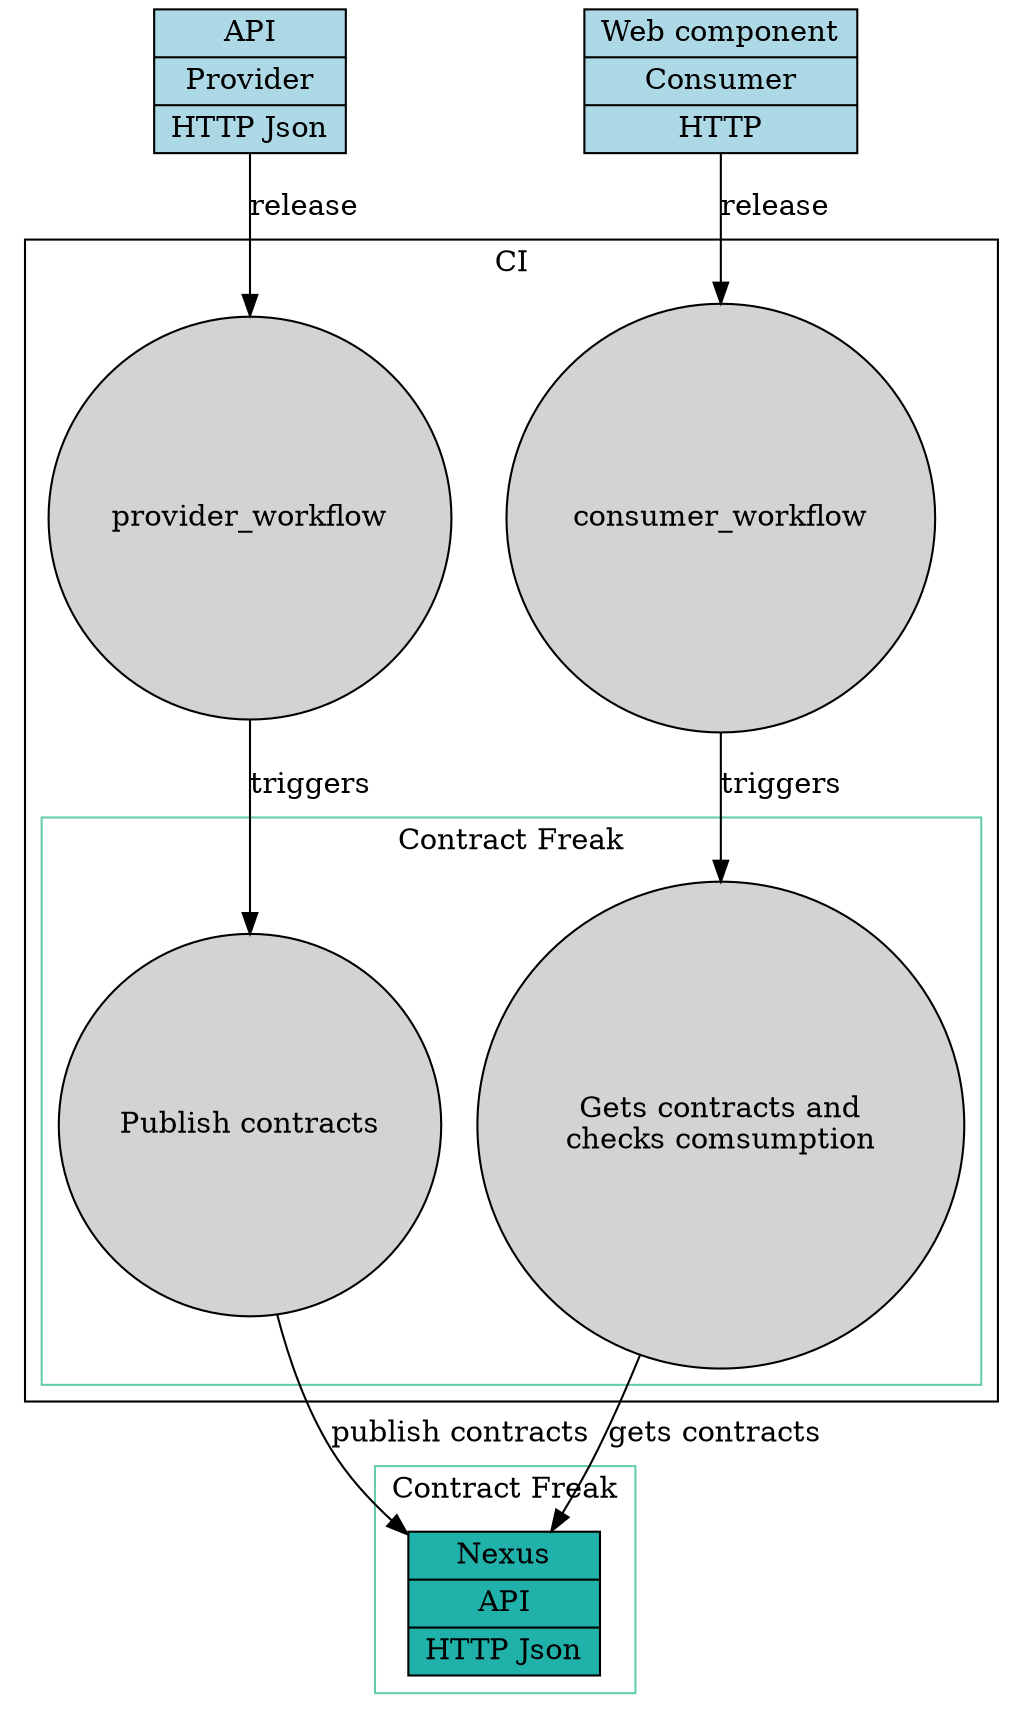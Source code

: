 digraph C1 {
    node [shape = record, style = filled];

    subgraph cluster_0 {
        node [fillcolor = lightseagreen];
        color = aquamarine3;
        label = "Contract Freak";

        contract_testing_app [label = "{ Nexus | API | HTTP Json }"];
    }

    subgraph cluster_1 {
        node [shape = circle];
        label = "CI";

        provider_workflow;
        consumer_workflow;

        provider_workflow -> publish_contract_job [label = "triggers"];
        consumer_workflow -> gets_contract_job [label = "triggers"];

        subgraph cluster_10 {
            node [fillcolor = lightseagreen];
            label = "Contract Freak"
            color = aquamarine3;

            publish_contract_job [label = "Publish contracts"];
            gets_contract_job [label = "Gets contracts and
checks comsumption"];

            publish_contract_job -> contract_testing_app [label = "publish contracts"];
            gets_contract_job -> contract_testing_app [label = "gets contracts"];
        }
    }

    api [fillcolor = "lightblue", label = "{ API | Provider | HTTP Json}"];
    api_consumer [fillcolor = "lightblue", label = "{ Web component | Consumer | HTTP }"];

    api -> provider_workflow [label = "release"];

    api_consumer -> consumer_workflow [label = "release"];
}
